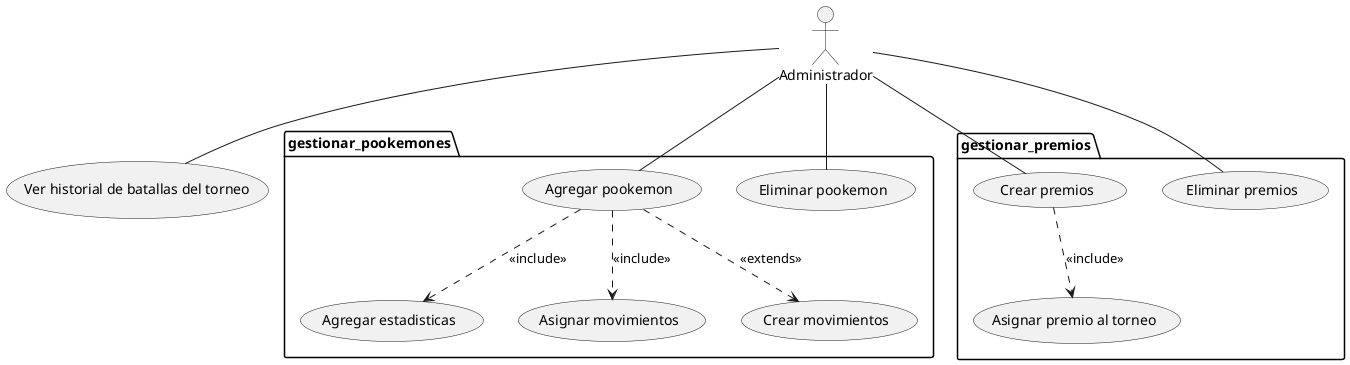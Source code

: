 @startuml Administrador

actor Administrador

package gestionar_pookemones{
    usecase "Agregar pookemon" as agrPoo
    usecase "Agregar estadisticas" as agrEst
    usecase "Asignar movimientos" as asiMov
    usecase "Crear movimientos" as creMov
    usecase "Eliminar pookemon" as eliPoo
}

Administrador -- agrPoo
agrPoo ..> agrEst: <<include>>
agrPoo ..> asiMov: <<include>>
agrPoo ..> creMov: <<extends>>
Administrador -- eliPoo

package gestionar_premios{
    usecase "Crear premios" as crePre
    usecase "Asignar premio al torneo" as asiPreTor
    usecase "Eliminar premios" as eliPre
}

usecase "Ver historial de batallas del torneo" as verHisBat

Administrador -- crePre
crePre ..> asiPreTor: <<include>>
Administrador -- eliPre
Administrador -- verHisBat

@enduml